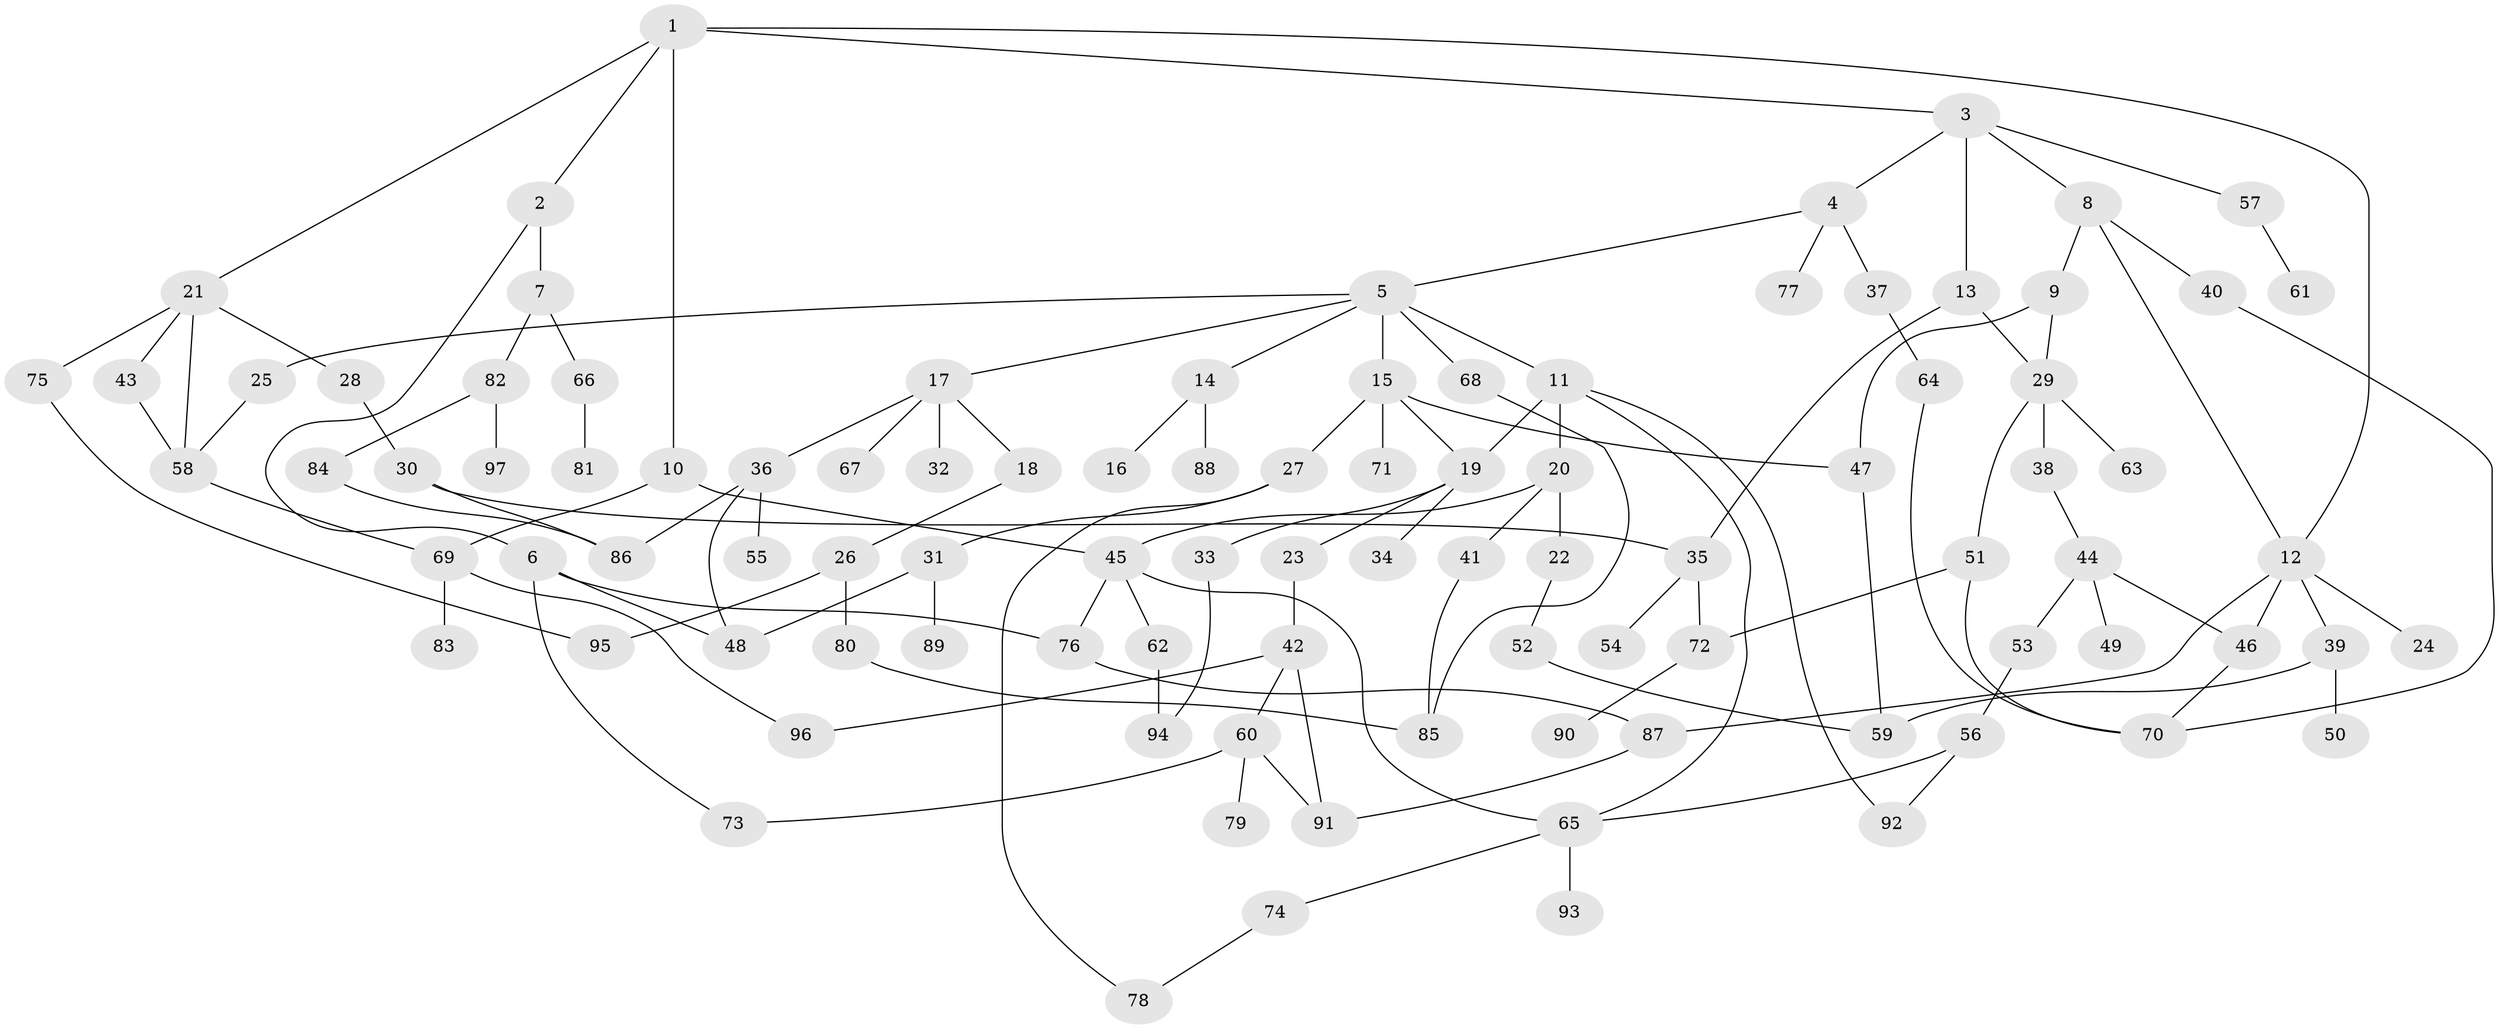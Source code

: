 // Generated by graph-tools (version 1.1) at 2025/25/03/09/25 03:25:35]
// undirected, 97 vertices, 130 edges
graph export_dot {
graph [start="1"]
  node [color=gray90,style=filled];
  1;
  2;
  3;
  4;
  5;
  6;
  7;
  8;
  9;
  10;
  11;
  12;
  13;
  14;
  15;
  16;
  17;
  18;
  19;
  20;
  21;
  22;
  23;
  24;
  25;
  26;
  27;
  28;
  29;
  30;
  31;
  32;
  33;
  34;
  35;
  36;
  37;
  38;
  39;
  40;
  41;
  42;
  43;
  44;
  45;
  46;
  47;
  48;
  49;
  50;
  51;
  52;
  53;
  54;
  55;
  56;
  57;
  58;
  59;
  60;
  61;
  62;
  63;
  64;
  65;
  66;
  67;
  68;
  69;
  70;
  71;
  72;
  73;
  74;
  75;
  76;
  77;
  78;
  79;
  80;
  81;
  82;
  83;
  84;
  85;
  86;
  87;
  88;
  89;
  90;
  91;
  92;
  93;
  94;
  95;
  96;
  97;
  1 -- 2;
  1 -- 3;
  1 -- 10;
  1 -- 12;
  1 -- 21;
  2 -- 6;
  2 -- 7;
  3 -- 4;
  3 -- 8;
  3 -- 13;
  3 -- 57;
  4 -- 5;
  4 -- 37;
  4 -- 77;
  5 -- 11;
  5 -- 14;
  5 -- 15;
  5 -- 17;
  5 -- 25;
  5 -- 68;
  6 -- 76;
  6 -- 48;
  6 -- 73;
  7 -- 66;
  7 -- 82;
  8 -- 9;
  8 -- 40;
  8 -- 12;
  9 -- 29;
  9 -- 47;
  10 -- 45;
  10 -- 69;
  11 -- 20;
  11 -- 65;
  11 -- 92;
  11 -- 19;
  12 -- 24;
  12 -- 39;
  12 -- 46;
  12 -- 87;
  13 -- 35;
  13 -- 29;
  14 -- 16;
  14 -- 88;
  15 -- 19;
  15 -- 27;
  15 -- 71;
  15 -- 47;
  17 -- 18;
  17 -- 32;
  17 -- 36;
  17 -- 67;
  18 -- 26;
  19 -- 23;
  19 -- 33;
  19 -- 34;
  20 -- 22;
  20 -- 41;
  20 -- 45;
  21 -- 28;
  21 -- 43;
  21 -- 75;
  21 -- 58;
  22 -- 52;
  23 -- 42;
  25 -- 58;
  26 -- 80;
  26 -- 95;
  27 -- 31;
  27 -- 78;
  28 -- 30;
  29 -- 38;
  29 -- 51;
  29 -- 63;
  30 -- 35;
  30 -- 86;
  31 -- 48;
  31 -- 89;
  33 -- 94;
  35 -- 54;
  35 -- 72;
  36 -- 55;
  36 -- 86;
  36 -- 48;
  37 -- 64;
  38 -- 44;
  39 -- 50;
  39 -- 59;
  40 -- 70;
  41 -- 85;
  42 -- 60;
  42 -- 96;
  42 -- 91;
  43 -- 58;
  44 -- 49;
  44 -- 53;
  44 -- 46;
  45 -- 62;
  45 -- 76;
  45 -- 65;
  46 -- 70;
  47 -- 59;
  51 -- 72;
  51 -- 70;
  52 -- 59;
  53 -- 56;
  56 -- 65;
  56 -- 92;
  57 -- 61;
  58 -- 69;
  60 -- 73;
  60 -- 79;
  60 -- 91;
  62 -- 94;
  64 -- 70;
  65 -- 74;
  65 -- 93;
  66 -- 81;
  68 -- 85;
  69 -- 83;
  69 -- 96;
  72 -- 90;
  74 -- 78;
  75 -- 95;
  76 -- 87;
  80 -- 85;
  82 -- 84;
  82 -- 97;
  84 -- 86;
  87 -- 91;
}

